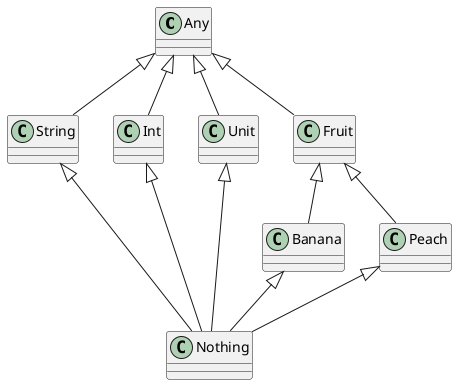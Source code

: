 @startuml

Any <|-- String
Any <|-- Int

Any <|-- Fruit
Fruit <|-- Banana
Fruit <|-- Peach

Any <|-- Unit

String <|-- Nothing
Int <|-- Nothing
Unit <|-- Nothing
Banana <|-- Nothing
Peach <|-- Nothing

String -right[hidden]- Int
Int -right[hidden]- Unit
Unit -right[hidden]- Fruit

@enduml
